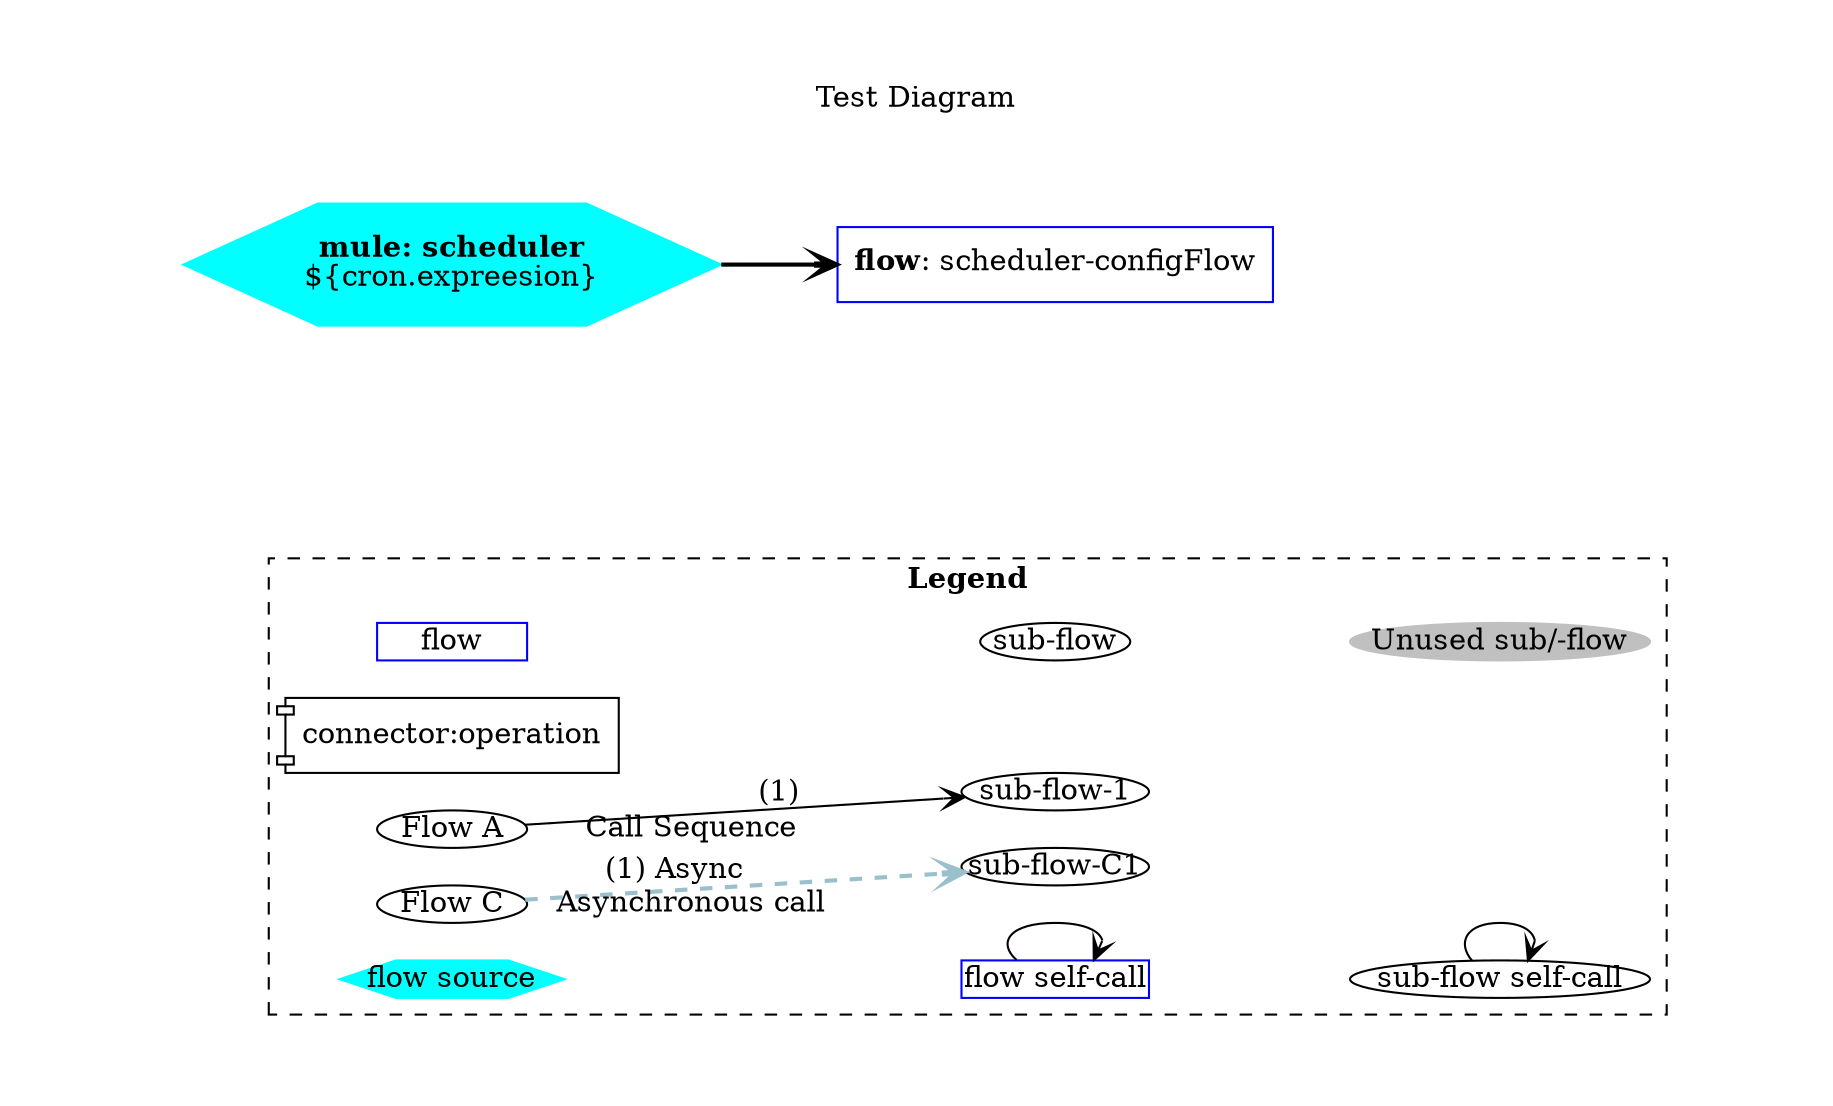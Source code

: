 digraph "mule" {
edge ["dir"="forward"]
graph ["rankdir"="LR","splines"="spline","pad"="1.0,0.5","dpi"="150","label"=<Test Diagram<br/>>,"labelloc"="t"]
edge ["arrowhead"="vee","dir"="forward"]
subgraph "cluster_legend" {
edge ["dir"="forward"]
graph ["label"=<<b>Legend</b>>,"style"="dashed"]
"flow" ["fixedsize"="true","width"="1.0","height"="0.25","shape"="rectangle","color"="blue"]
"sub-flow" ["fixedsize"="true","width"="1.0","height"="0.25","color"="black","shape"="ellipse"]
"connector:operation" ["shape"="component"]
"Unused sub/-flow" ["fixedsize"="true","width"="2.0","height"="0.25","color"="gray","style"="filled"]
"Flow A" ["fixedsize"="true","width"="1.0","height"="0.25"]
"sub-flow-1" ["fixedsize"="true","width"="1.25","height"="0.25"]
"Flow C" ["fixedsize"="true","width"="1.0","height"="0.25"]
"sub-flow-C1" ["fixedsize"="true","width"="1.25","height"="0.25"]
"flow source" ["fixedsize"="true","width"="1.5","height"="0.25","shape"="hexagon","style"="filled","color"="cyan","sourceNode"="true"]
"flow self-call" ["fixedsize"="true","width"="1.25","height"="0.25","shape"="rectangle","color"="blue"]
"sub-flow self-call" ["fixedsize"="true","width"="2.0","height"="0.25","color"="black","shape"="ellipse"]
"flow" -> "sub-flow" ["style"="invis"]
"sub-flow" -> "Unused sub/-flow" ["style"="invis"]
"Flow A" -> "sub-flow-1" ["style"="solid","label"="(1)","taillabel"="Call Sequence\n","labelangle"="-5.0","labeldistance"="8.0"]
"Flow C" -> "sub-flow-C1" ["style"="dashed,bold","xlabel"="(1) Async","color"="lightblue3","taillabel"="Asynchronous call\n","labelangle"="-5.0","labeldistance"="8.0"]
"flow source" -> "flow self-call" ["style"="invis"]
"flow self-call" -> "flow self-call"
"flow self-call" -> "sub-flow self-call" ["style"="invis"]
"sub-flow self-call" -> "sub-flow self-call"
}
subgraph "cluster_legend-space" {
edge ["dir"="none"]
graph ["label"="","style"="invis"]
"" ["shape"="none","width"="2.0","height"="1.0"]
}
subgraph "cluster_mule" {
edge ["dir"="forward"]
graph ["rankdir"="LR","splines"="spline","pad"="1.0,0.5","dpi"="150","label"=<Application graph<br/>>,"labelloc"="t","style"="invis"]
edge ["arrowhead"="vee","dir"="forward"]
"mule:scheduler:${cron.expreesion}" ["shape"="hexagon","style"="filled","color"="cyan","sourceNode"="true","label"=<<b>mule: scheduler</b><br/>${cron.expreesion}<br/>>]
"flow:scheduler-configFlow" ["label"=<<b>flow</b>: scheduler-configFlow>,"shape"="rectangle","color"="blue"]
"mule:scheduler:${cron.expreesion}" -> "flow:scheduler-configFlow" ["style"="bold"]
}
}